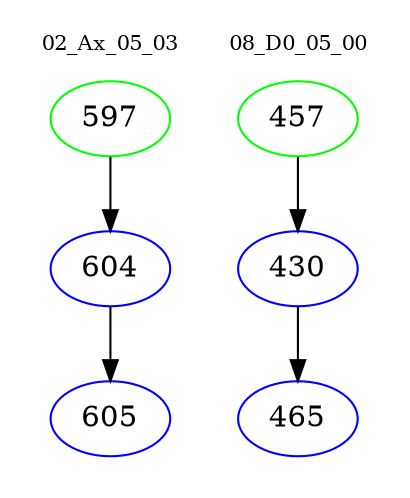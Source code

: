 digraph{
subgraph cluster_0 {
color = white
label = "02_Ax_05_03";
fontsize=10;
T0_597 [label="597", color="green"]
T0_597 -> T0_604 [color="black"]
T0_604 [label="604", color="blue"]
T0_604 -> T0_605 [color="black"]
T0_605 [label="605", color="blue"]
}
subgraph cluster_1 {
color = white
label = "08_D0_05_00";
fontsize=10;
T1_457 [label="457", color="green"]
T1_457 -> T1_430 [color="black"]
T1_430 [label="430", color="blue"]
T1_430 -> T1_465 [color="black"]
T1_465 [label="465", color="blue"]
}
}
